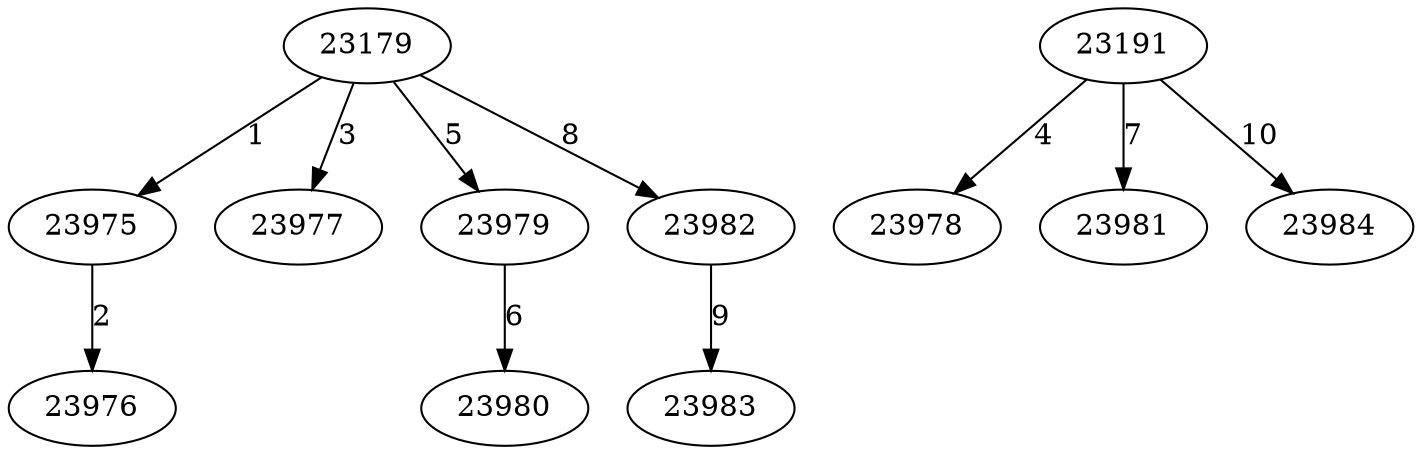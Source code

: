 digraph G {
23179 -> 23975[label="1"];
23975 -> 23976[label="2"];
23179 -> 23977[label="3"];
23191 -> 23978[label="4"];
23179 -> 23979[label="5"];
23979 -> 23980[label="6"];
23191 -> 23981[label="7"];
23179 -> 23982[label="8"];
23982 -> 23983[label="9"];
23191 -> 23984[label="10"];
}
